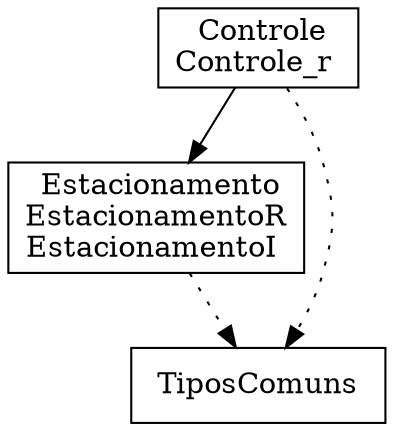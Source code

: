 digraph {
Controle_r [ label=" Controle\nControle_r " shape= box ]
EstacionamentoI [ label=" Estacionamento\nEstacionamentoR\nEstacionamentoI " shape= box ]
TiposComuns [ label=" TiposComuns " shape= box ]

"Controle_r" -> "TiposComuns" [style= dotted ]
"Controle_r" -> "EstacionamentoI" []
"EstacionamentoI" -> "TiposComuns" [style= dotted ]
}
